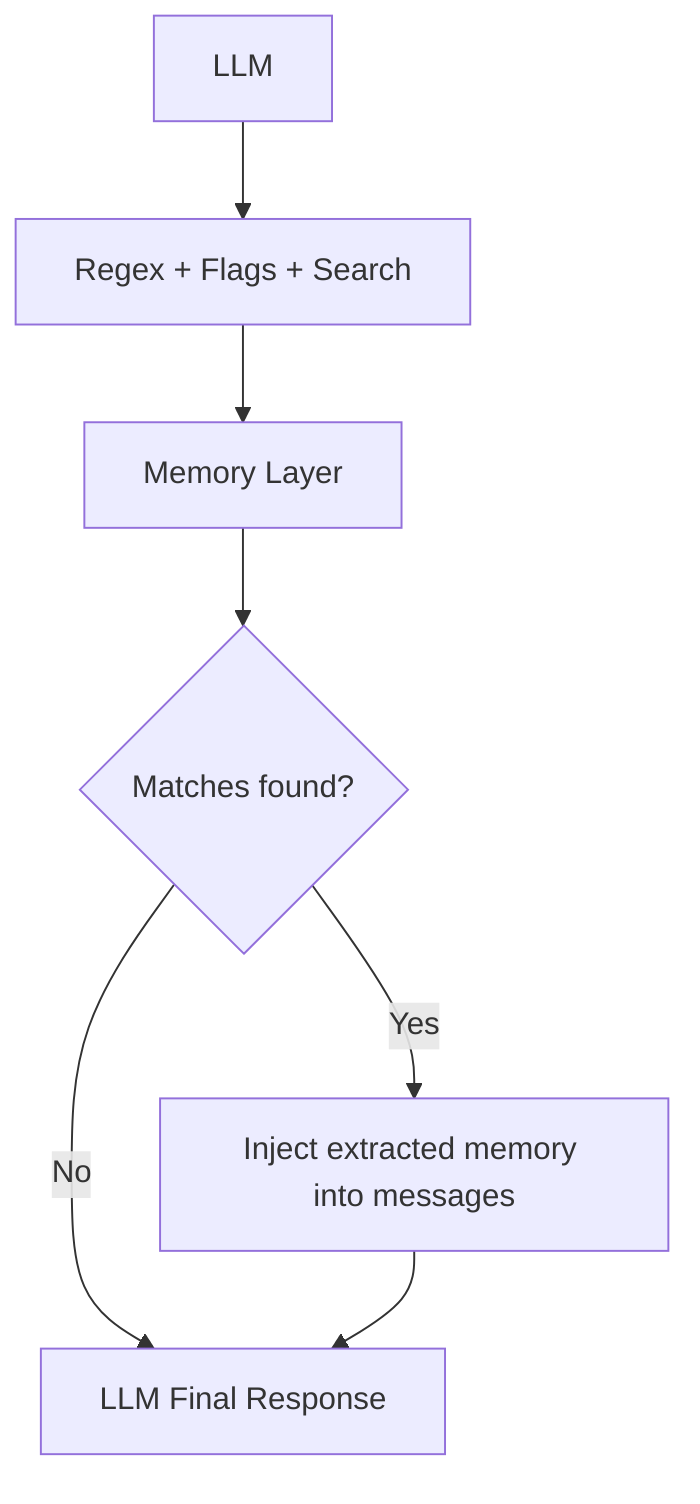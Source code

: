 flowchart TD
  L[LLM]
  R[Regex + Flags + Search]
  M[Memory Layer]
  D{Matches found?}
  I[Inject extracted memory into messages]
  F[LLM Final Response]
  L --> R
  R --> M
  M --> D
  D -- No --> F
  D -- Yes --> I
  I --> F